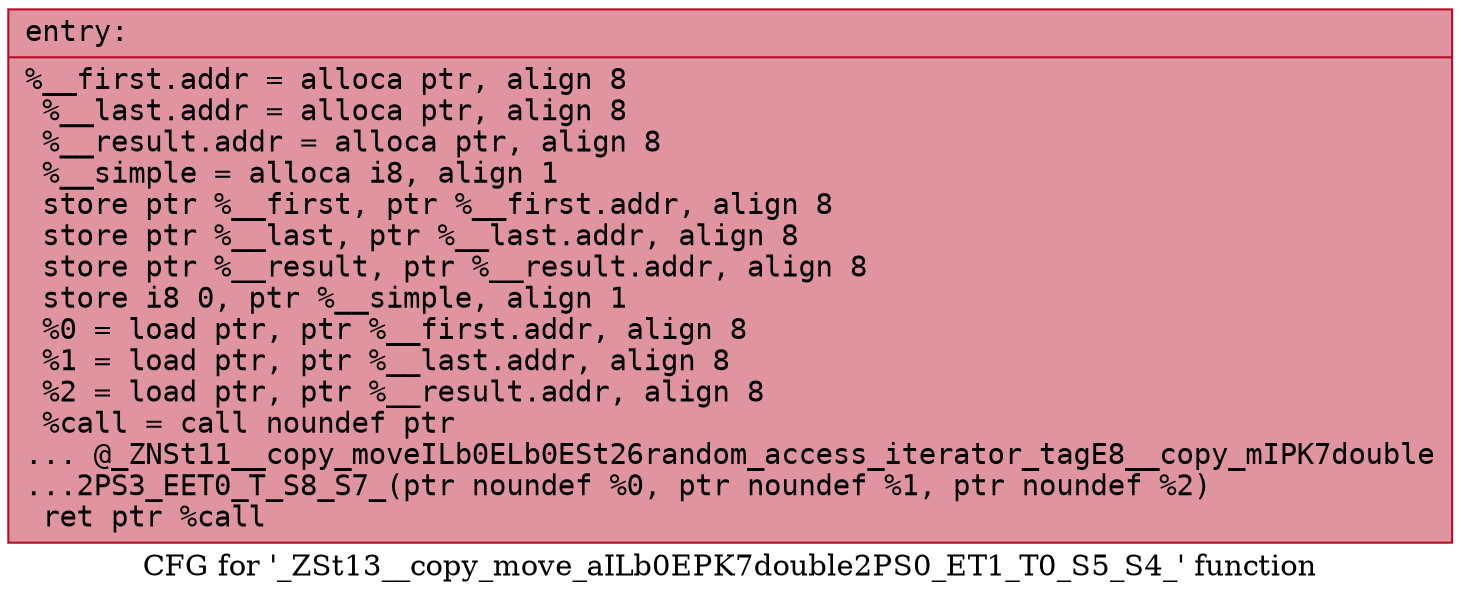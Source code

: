 digraph "CFG for '_ZSt13__copy_move_aILb0EPK7double2PS0_ET1_T0_S5_S4_' function" {
	label="CFG for '_ZSt13__copy_move_aILb0EPK7double2PS0_ET1_T0_S5_S4_' function";

	Node0x55fc3be30ed0 [shape=record,color="#b70d28ff", style=filled, fillcolor="#b70d2870" fontname="Courier",label="{entry:\l|  %__first.addr = alloca ptr, align 8\l  %__last.addr = alloca ptr, align 8\l  %__result.addr = alloca ptr, align 8\l  %__simple = alloca i8, align 1\l  store ptr %__first, ptr %__first.addr, align 8\l  store ptr %__last, ptr %__last.addr, align 8\l  store ptr %__result, ptr %__result.addr, align 8\l  store i8 0, ptr %__simple, align 1\l  %0 = load ptr, ptr %__first.addr, align 8\l  %1 = load ptr, ptr %__last.addr, align 8\l  %2 = load ptr, ptr %__result.addr, align 8\l  %call = call noundef ptr\l... @_ZNSt11__copy_moveILb0ELb0ESt26random_access_iterator_tagE8__copy_mIPK7double\l...2PS3_EET0_T_S8_S7_(ptr noundef %0, ptr noundef %1, ptr noundef %2)\l  ret ptr %call\l}"];
}

